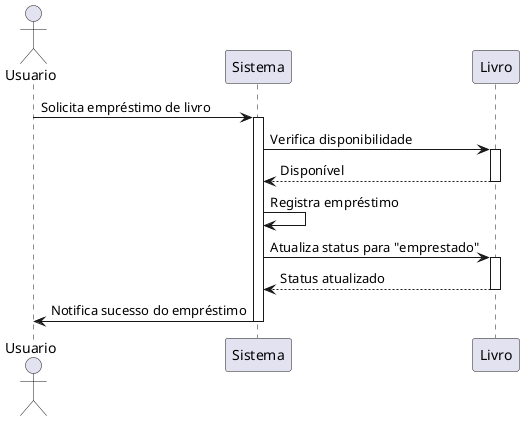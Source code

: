 @startuml Sistema de Biblioteca
actor Usuario
participant "Sistema" as Sistema
participant "Livro" as Livro

Usuario -> Sistema: Solicita empréstimo de livro
activate Sistema

Sistema -> Livro: Verifica disponibilidade
activate Livro
Livro --> Sistema: Disponível
deactivate Livro

Sistema -> Sistema: Registra empréstimo
Sistema -> Livro: Atualiza status para "emprestado"
activate Livro
Livro --> Sistema: Status atualizado
deactivate Livro

Sistema -> Usuario: Notifica sucesso do empréstimo
deactivate Sistema
@enduml